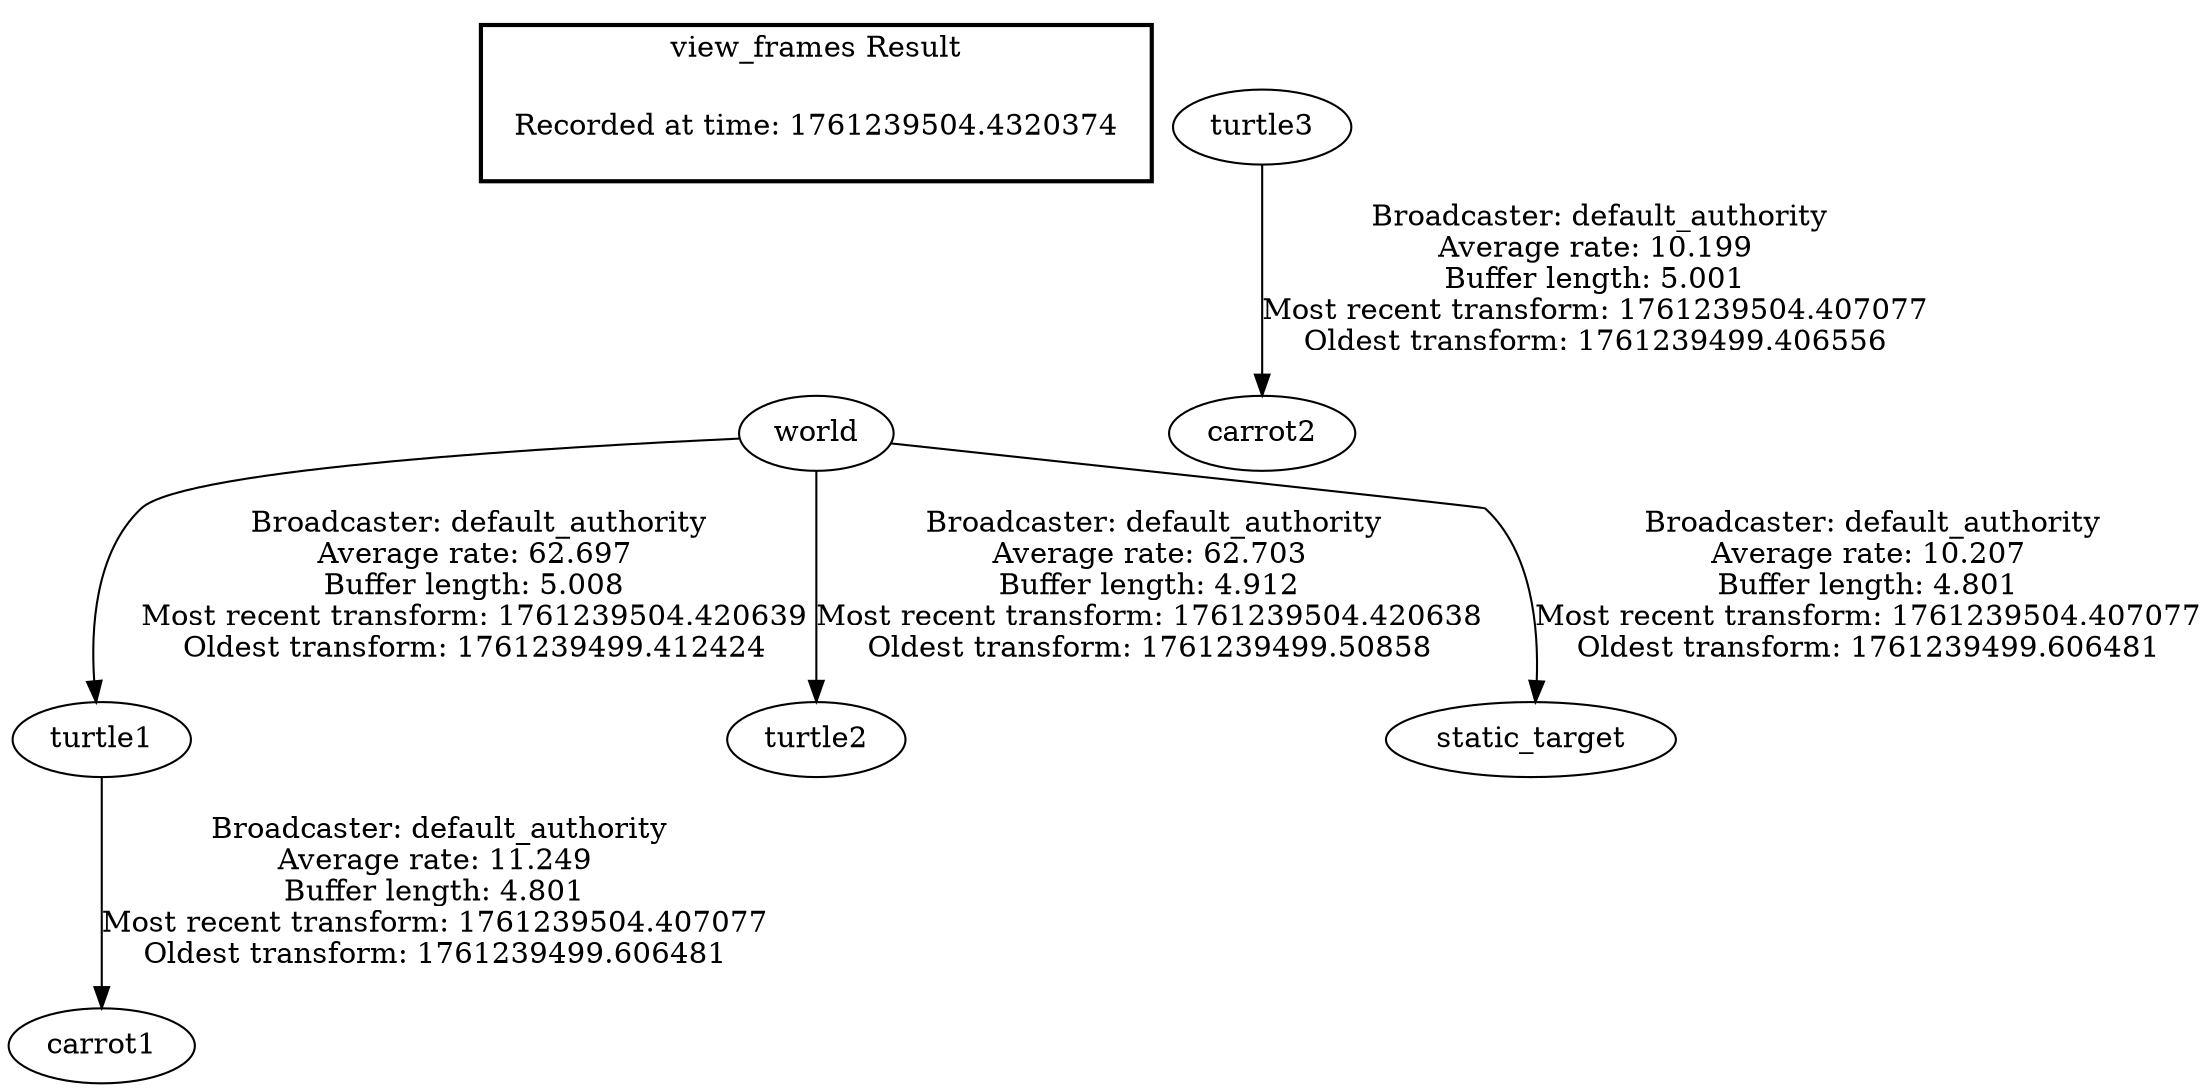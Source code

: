 digraph G {
"turtle1" -> "carrot1"[label=" Broadcaster: default_authority\nAverage rate: 11.249\nBuffer length: 4.801\nMost recent transform: 1761239504.407077\nOldest transform: 1761239499.606481\n"];
"world" -> "turtle1"[label=" Broadcaster: default_authority\nAverage rate: 62.697\nBuffer length: 5.008\nMost recent transform: 1761239504.420639\nOldest transform: 1761239499.412424\n"];
"turtle3" -> "carrot2"[label=" Broadcaster: default_authority\nAverage rate: 10.199\nBuffer length: 5.001\nMost recent transform: 1761239504.407077\nOldest transform: 1761239499.406556\n"];
"world" -> "turtle2"[label=" Broadcaster: default_authority\nAverage rate: 62.703\nBuffer length: 4.912\nMost recent transform: 1761239504.420638\nOldest transform: 1761239499.50858\n"];
"world" -> "static_target"[label=" Broadcaster: default_authority\nAverage rate: 10.207\nBuffer length: 4.801\nMost recent transform: 1761239504.407077\nOldest transform: 1761239499.606481\n"];
edge [style=invis];
 subgraph cluster_legend { style=bold; color=black; label ="view_frames Result";
"Recorded at time: 1761239504.4320374"[ shape=plaintext ] ;
}->"world";
}